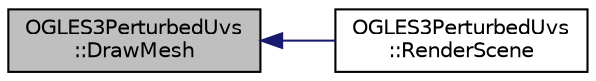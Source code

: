 digraph "OGLES3PerturbedUvs::DrawMesh"
{
  edge [fontname="Helvetica",fontsize="10",labelfontname="Helvetica",labelfontsize="10"];
  node [fontname="Helvetica",fontsize="10",shape=record];
  rankdir="LR";
  Node1 [label="OGLES3PerturbedUvs\l::DrawMesh",height=0.2,width=0.4,color="black", fillcolor="grey75", style="filled", fontcolor="black"];
  Node1 -> Node2 [dir="back",color="midnightblue",fontsize="10",style="solid",fontname="Helvetica"];
  Node2 [label="OGLES3PerturbedUvs\l::RenderScene",height=0.2,width=0.4,color="black", fillcolor="white", style="filled",URL="$class_o_g_l_e_s3_perturbed_uvs.html#ab5a1b2948b4f2da98c71f91dfae23d84"];
}
